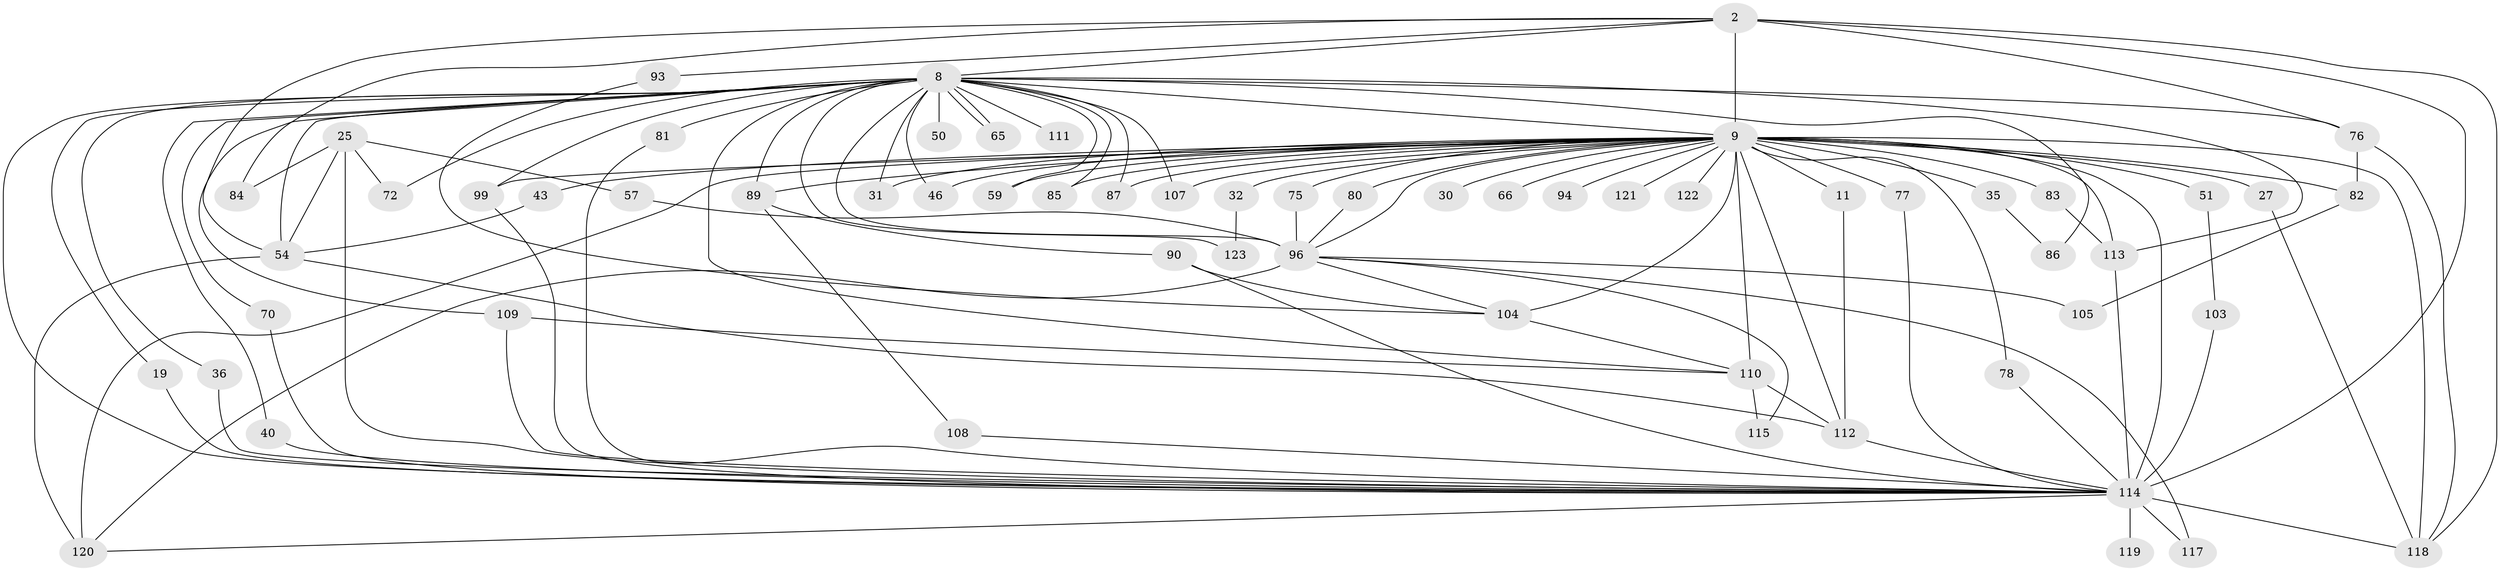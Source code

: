 // original degree distribution, {12: 0.016260162601626018, 24: 0.032520325203252036, 25: 0.008130081300813009, 18: 0.008130081300813009, 35: 0.008130081300813009, 22: 0.008130081300813009, 3: 0.25203252032520324, 6: 0.04065040650406504, 4: 0.06504065040650407, 9: 0.008130081300813009, 5: 0.032520325203252036, 2: 0.5040650406504065, 7: 0.016260162601626018}
// Generated by graph-tools (version 1.1) at 2025/43/03/09/25 04:43:46]
// undirected, 61 vertices, 120 edges
graph export_dot {
graph [start="1"]
  node [color=gray90,style=filled];
  2 [super="+1"];
  8 [super="+5"];
  9 [super="+4+7"];
  11;
  19;
  25;
  27;
  30;
  31;
  32;
  35;
  36;
  40;
  43;
  46;
  50;
  51;
  54 [super="+42+12"];
  57;
  59;
  65;
  66;
  70;
  72;
  75 [super="+47"];
  76 [super="+74"];
  77 [super="+67"];
  78 [super="+69"];
  80;
  81 [super="+60"];
  82 [super="+49"];
  83;
  84;
  85;
  86 [super="+34"];
  87;
  89 [super="+38"];
  90;
  93;
  94;
  96 [super="+39+28"];
  99 [super="+88"];
  103;
  104 [super="+101+92"];
  105;
  107 [super="+62+71"];
  108;
  109 [super="+68"];
  110 [super="+98+23+52"];
  111;
  112 [super="+79+91"];
  113 [super="+100+102"];
  114 [super="+29+106+18"];
  115;
  117;
  118 [super="+95+116"];
  119 [super="+61"];
  120 [super="+26+53+45"];
  121;
  122;
  123;
  2 -- 8 [weight=4];
  2 -- 9 [weight=8];
  2 -- 84;
  2 -- 93;
  2 -- 76;
  2 -- 114 [weight=5];
  2 -- 54;
  2 -- 118;
  8 -- 9 [weight=8];
  8 -- 19;
  8 -- 36;
  8 -- 40;
  8 -- 50 [weight=2];
  8 -- 59;
  8 -- 65;
  8 -- 65;
  8 -- 70;
  8 -- 85;
  8 -- 86 [weight=2];
  8 -- 89 [weight=2];
  8 -- 96 [weight=4];
  8 -- 99;
  8 -- 110 [weight=3];
  8 -- 111 [weight=2];
  8 -- 123;
  8 -- 72;
  8 -- 81 [weight=2];
  8 -- 87;
  8 -- 31;
  8 -- 46;
  8 -- 114 [weight=4];
  8 -- 113 [weight=3];
  8 -- 107 [weight=2];
  8 -- 109;
  8 -- 54 [weight=2];
  8 -- 76;
  9 -- 27 [weight=2];
  9 -- 32 [weight=2];
  9 -- 51 [weight=2];
  9 -- 75;
  9 -- 83;
  9 -- 87;
  9 -- 120 [weight=4];
  9 -- 66 [weight=2];
  9 -- 11 [weight=2];
  9 -- 78 [weight=2];
  9 -- 30;
  9 -- 43;
  9 -- 122 [weight=2];
  9 -- 59;
  9 -- 82 [weight=3];
  9 -- 77 [weight=2];
  9 -- 80;
  9 -- 85;
  9 -- 89;
  9 -- 94 [weight=2];
  9 -- 31;
  9 -- 35;
  9 -- 104 [weight=2];
  9 -- 46;
  9 -- 121 [weight=2];
  9 -- 96;
  9 -- 114 [weight=13];
  9 -- 110 [weight=4];
  9 -- 107 [weight=2];
  9 -- 112;
  9 -- 99;
  9 -- 118;
  9 -- 113;
  11 -- 112;
  19 -- 114;
  25 -- 57;
  25 -- 72;
  25 -- 84;
  25 -- 114 [weight=2];
  25 -- 54;
  27 -- 118;
  32 -- 123;
  35 -- 86;
  36 -- 114;
  40 -- 114;
  43 -- 54;
  51 -- 103;
  54 -- 120 [weight=2];
  54 -- 112 [weight=2];
  57 -- 96;
  70 -- 114;
  75 -- 96;
  76 -- 82;
  76 -- 118;
  77 -- 114;
  78 -- 114 [weight=2];
  80 -- 96;
  81 -- 114;
  82 -- 105;
  83 -- 113;
  89 -- 90;
  89 -- 108;
  90 -- 114;
  90 -- 104;
  93 -- 104;
  96 -- 105;
  96 -- 120;
  96 -- 115;
  96 -- 117;
  96 -- 104;
  99 -- 114;
  103 -- 114;
  104 -- 110;
  108 -- 114;
  109 -- 110;
  109 -- 114;
  110 -- 115;
  110 -- 112;
  112 -- 114 [weight=3];
  113 -- 114 [weight=2];
  114 -- 117;
  114 -- 119 [weight=3];
  114 -- 118 [weight=2];
  114 -- 120;
}
